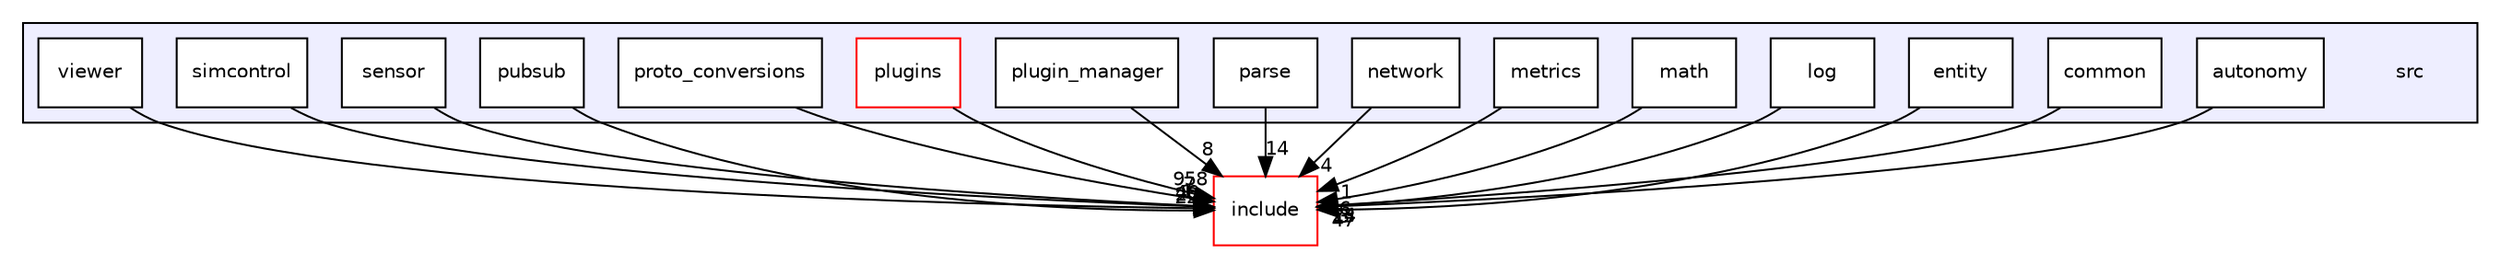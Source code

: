 digraph "/root/scrimmage/scrimmage/src" {
  compound=true
  node [ fontsize="10", fontname="Helvetica"];
  edge [ labelfontsize="10", labelfontname="Helvetica"];
  subgraph clusterdir_68267d1309a1af8e8297ef4c3efbcdba {
    graph [ bgcolor="#eeeeff", pencolor="black", label="" URL="dir_68267d1309a1af8e8297ef4c3efbcdba.html"];
    dir_68267d1309a1af8e8297ef4c3efbcdba [shape=plaintext label="src"];
    dir_d54b4ab01cfca2d6a2adf243a13c9d48 [shape=box label="autonomy" color="black" fillcolor="white" style="filled" URL="dir_d54b4ab01cfca2d6a2adf243a13c9d48.html"];
    dir_fdedb0aba14d44ce9d99bc100e026e6a [shape=box label="common" color="black" fillcolor="white" style="filled" URL="dir_fdedb0aba14d44ce9d99bc100e026e6a.html"];
    dir_b6f0bb288e976a059ae88387d5b9ae90 [shape=box label="entity" color="black" fillcolor="white" style="filled" URL="dir_b6f0bb288e976a059ae88387d5b9ae90.html"];
    dir_2241064965c8d9ca993f08b926076f7d [shape=box label="log" color="black" fillcolor="white" style="filled" URL="dir_2241064965c8d9ca993f08b926076f7d.html"];
    dir_ae9a93452e2a84339148a16bcf2eb561 [shape=box label="math" color="black" fillcolor="white" style="filled" URL="dir_ae9a93452e2a84339148a16bcf2eb561.html"];
    dir_ee0a2921d8a41481a2eb4b0c39976a70 [shape=box label="metrics" color="black" fillcolor="white" style="filled" URL="dir_ee0a2921d8a41481a2eb4b0c39976a70.html"];
    dir_fc4c7f03e1a69a98c370fae55a743828 [shape=box label="network" color="black" fillcolor="white" style="filled" URL="dir_fc4c7f03e1a69a98c370fae55a743828.html"];
    dir_4759d2f9f627d6afcfc41fd50fd37848 [shape=box label="parse" color="black" fillcolor="white" style="filled" URL="dir_4759d2f9f627d6afcfc41fd50fd37848.html"];
    dir_ad48cbef4074e03d059db50e9662610d [shape=box label="plugin_manager" color="black" fillcolor="white" style="filled" URL="dir_ad48cbef4074e03d059db50e9662610d.html"];
    dir_7020b8b7abcceffa3f9f7a2d24718f16 [shape=box label="plugins" color="red" fillcolor="white" style="filled" URL="dir_7020b8b7abcceffa3f9f7a2d24718f16.html"];
    dir_1675182af8ff4a446e7b3670d639ab6e [shape=box label="proto_conversions" color="black" fillcolor="white" style="filled" URL="dir_1675182af8ff4a446e7b3670d639ab6e.html"];
    dir_12b846ca4b7b145c86288e7a8e60f990 [shape=box label="pubsub" color="black" fillcolor="white" style="filled" URL="dir_12b846ca4b7b145c86288e7a8e60f990.html"];
    dir_919653a6098570dc99a63e645d1b29db [shape=box label="sensor" color="black" fillcolor="white" style="filled" URL="dir_919653a6098570dc99a63e645d1b29db.html"];
    dir_ff6de5f2807b9cd33f65e3059ae8a8d0 [shape=box label="simcontrol" color="black" fillcolor="white" style="filled" URL="dir_ff6de5f2807b9cd33f65e3059ae8a8d0.html"];
    dir_0afc25342c548a63e1813d8fbde8101d [shape=box label="viewer" color="black" fillcolor="white" style="filled" URL="dir_0afc25342c548a63e1813d8fbde8101d.html"];
  }
  dir_d44c64559bbebec7f509842c48db8b23 [shape=box label="include" fillcolor="white" style="filled" color="red" URL="dir_d44c64559bbebec7f509842c48db8b23.html"];
  dir_d54b4ab01cfca2d6a2adf243a13c9d48->dir_d44c64559bbebec7f509842c48db8b23 [headlabel="3", labeldistance=1.5 headhref="dir_000153_000004.html"];
  dir_b6f0bb288e976a059ae88387d5b9ae90->dir_d44c64559bbebec7f509842c48db8b23 [headlabel="47", labeldistance=1.5 headhref="dir_000155_000004.html"];
  dir_7020b8b7abcceffa3f9f7a2d24718f16->dir_d44c64559bbebec7f509842c48db8b23 [headlabel="958", labeldistance=1.5 headhref="dir_000022_000004.html"];
  dir_ff6de5f2807b9cd33f65e3059ae8a8d0->dir_d44c64559bbebec7f509842c48db8b23 [headlabel="46", labeldistance=1.5 headhref="dir_000284_000004.html"];
  dir_12b846ca4b7b145c86288e7a8e60f990->dir_d44c64559bbebec7f509842c48db8b23 [headlabel="22", labeldistance=1.5 headhref="dir_000282_000004.html"];
  dir_ad48cbef4074e03d059db50e9662610d->dir_d44c64559bbebec7f509842c48db8b23 [headlabel="8", labeldistance=1.5 headhref="dir_000161_000004.html"];
  dir_2241064965c8d9ca993f08b926076f7d->dir_d44c64559bbebec7f509842c48db8b23 [headlabel="13", labeldistance=1.5 headhref="dir_000156_000004.html"];
  dir_ae9a93452e2a84339148a16bcf2eb561->dir_d44c64559bbebec7f509842c48db8b23 [headlabel="6", labeldistance=1.5 headhref="dir_000157_000004.html"];
  dir_0afc25342c548a63e1813d8fbde8101d->dir_d44c64559bbebec7f509842c48db8b23 [headlabel="20", labeldistance=1.5 headhref="dir_000285_000004.html"];
  dir_ee0a2921d8a41481a2eb4b0c39976a70->dir_d44c64559bbebec7f509842c48db8b23 [headlabel="1", labeldistance=1.5 headhref="dir_000158_000004.html"];
  dir_919653a6098570dc99a63e645d1b29db->dir_d44c64559bbebec7f509842c48db8b23 [headlabel="1", labeldistance=1.5 headhref="dir_000283_000004.html"];
  dir_4759d2f9f627d6afcfc41fd50fd37848->dir_d44c64559bbebec7f509842c48db8b23 [headlabel="14", labeldistance=1.5 headhref="dir_000160_000004.html"];
  dir_1675182af8ff4a446e7b3670d639ab6e->dir_d44c64559bbebec7f509842c48db8b23 [headlabel="7", labeldistance=1.5 headhref="dir_000281_000004.html"];
  dir_fc4c7f03e1a69a98c370fae55a743828->dir_d44c64559bbebec7f509842c48db8b23 [headlabel="4", labeldistance=1.5 headhref="dir_000159_000004.html"];
  dir_fdedb0aba14d44ce9d99bc100e026e6a->dir_d44c64559bbebec7f509842c48db8b23 [headlabel="24", labeldistance=1.5 headhref="dir_000154_000004.html"];
}
